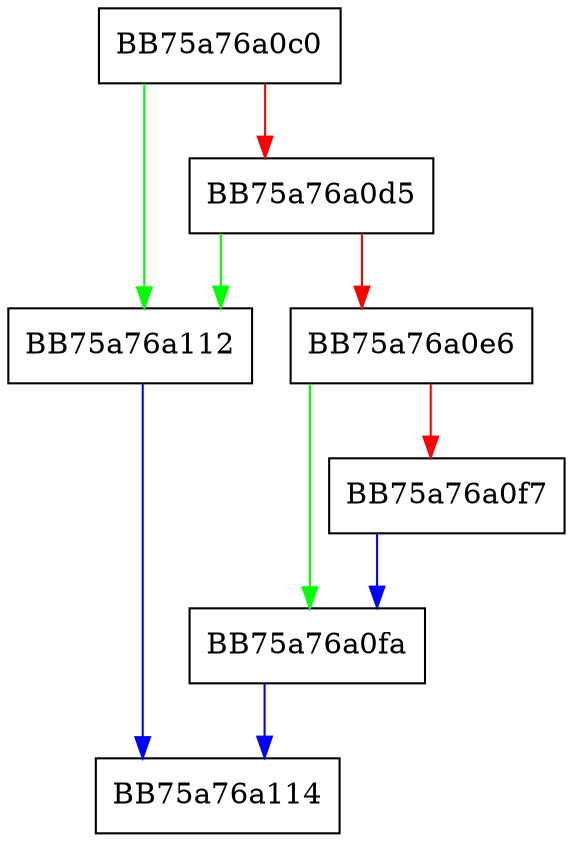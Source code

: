 digraph Read {
  node [shape="box"];
  graph [splines=ortho];
  BB75a76a0c0 -> BB75a76a112 [color="green"];
  BB75a76a0c0 -> BB75a76a0d5 [color="red"];
  BB75a76a0d5 -> BB75a76a112 [color="green"];
  BB75a76a0d5 -> BB75a76a0e6 [color="red"];
  BB75a76a0e6 -> BB75a76a0fa [color="green"];
  BB75a76a0e6 -> BB75a76a0f7 [color="red"];
  BB75a76a0f7 -> BB75a76a0fa [color="blue"];
  BB75a76a0fa -> BB75a76a114 [color="blue"];
  BB75a76a112 -> BB75a76a114 [color="blue"];
}